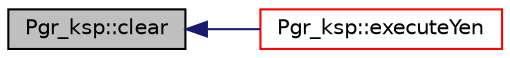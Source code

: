 digraph "Pgr_ksp::clear"
{
  edge [fontname="Helvetica",fontsize="10",labelfontname="Helvetica",labelfontsize="10"];
  node [fontname="Helvetica",fontsize="10",shape=record];
  rankdir="LR";
  Node1 [label="Pgr_ksp::clear",height=0.2,width=0.4,color="black", fillcolor="grey75", style="filled", fontcolor="black"];
  Node1 -> Node2 [dir="back",color="midnightblue",fontsize="10",style="solid",fontname="Helvetica"];
  Node2 [label="Pgr_ksp::executeYen",height=0.2,width=0.4,color="red", fillcolor="white", style="filled",URL="$classPgr__ksp.html#a816e02e45221bab34ed59b801d9d8192",tooltip="the actual algorithm "];
}
